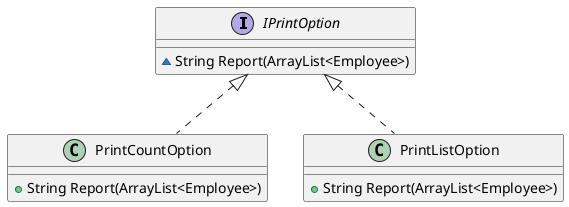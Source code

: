 @startuml
interface IPrintOption {
~ String Report(ArrayList<Employee>)
}
class PrintCountOption {
+ String Report(ArrayList<Employee>)
}
class PrintListOption {
+ String Report(ArrayList<Employee>)
}


IPrintOption <|.. PrintCountOption
IPrintOption <|.. PrintListOption
@enduml